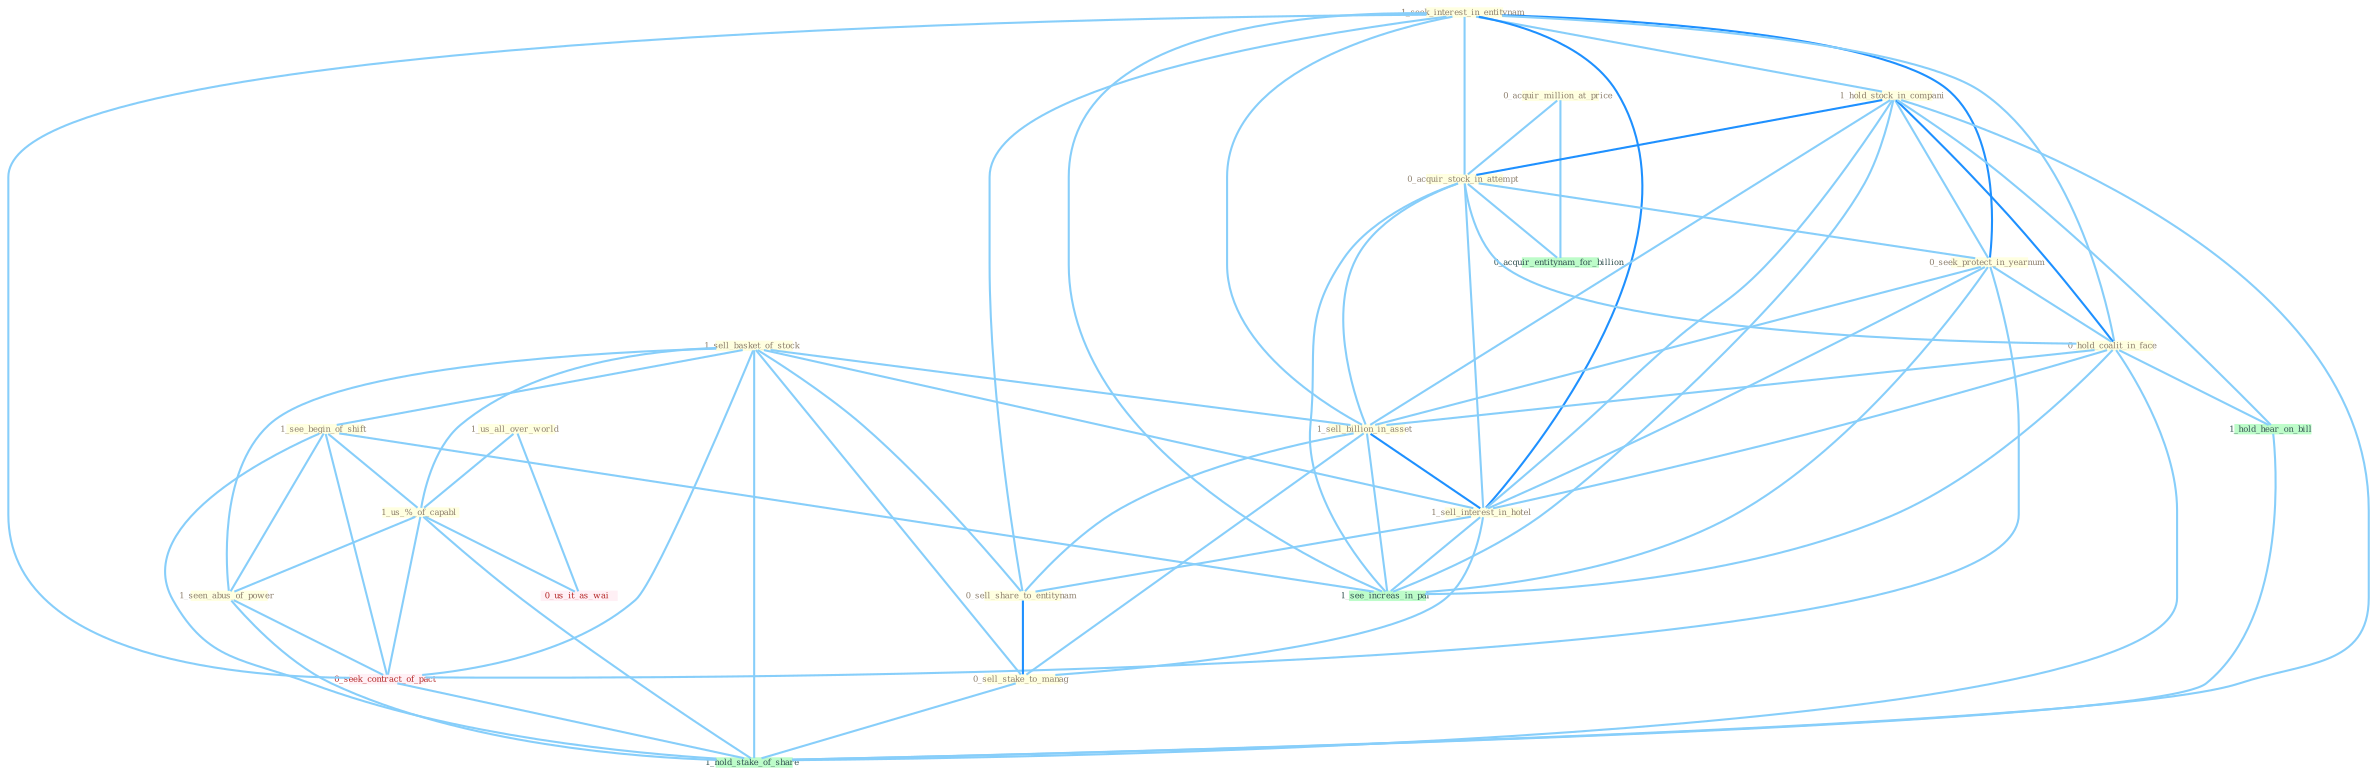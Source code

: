 Graph G{ 
    node
    [shape=polygon,style=filled,width=.5,height=.06,color="#BDFCC9",fixedsize=true,fontsize=4,
    fontcolor="#2f4f4f"];
    {node
    [color="#ffffe0", fontcolor="#8b7d6b"] "0_acquir_million_at_price " "1_sell_basket_of_stock " "1_seek_interest_in_entitynam " "1_hold_stock_in_compani " "0_acquir_stock_in_attempt " "0_seek_protect_in_yearnum " "0_hold_coalit_in_face " "1_see_begin_of_shift " "1_us_all_over_world " "1_sell_billion_in_asset " "1_us_%_of_capabl " "1_sell_interest_in_hotel " "0_sell_share_to_entitynam " "1_seen_abus_of_power " "0_sell_stake_to_manag "}
{node [color="#fff0f5", fontcolor="#b22222"] "0_seek_contract_of_pact " "0_us_it_as_wai "}
edge [color="#B0E2FF"];

	"0_acquir_million_at_price " -- "0_acquir_stock_in_attempt " [w="1", color="#87cefa" ];
	"0_acquir_million_at_price " -- "0_acquir_entitynam_for_billion " [w="1", color="#87cefa" ];
	"1_sell_basket_of_stock " -- "1_see_begin_of_shift " [w="1", color="#87cefa" ];
	"1_sell_basket_of_stock " -- "1_sell_billion_in_asset " [w="1", color="#87cefa" ];
	"1_sell_basket_of_stock " -- "1_us_%_of_capabl " [w="1", color="#87cefa" ];
	"1_sell_basket_of_stock " -- "1_sell_interest_in_hotel " [w="1", color="#87cefa" ];
	"1_sell_basket_of_stock " -- "0_sell_share_to_entitynam " [w="1", color="#87cefa" ];
	"1_sell_basket_of_stock " -- "1_seen_abus_of_power " [w="1", color="#87cefa" ];
	"1_sell_basket_of_stock " -- "0_sell_stake_to_manag " [w="1", color="#87cefa" ];
	"1_sell_basket_of_stock " -- "0_seek_contract_of_pact " [w="1", color="#87cefa" ];
	"1_sell_basket_of_stock " -- "1_hold_stake_of_share " [w="1", color="#87cefa" ];
	"1_seek_interest_in_entitynam " -- "1_hold_stock_in_compani " [w="1", color="#87cefa" ];
	"1_seek_interest_in_entitynam " -- "0_acquir_stock_in_attempt " [w="1", color="#87cefa" ];
	"1_seek_interest_in_entitynam " -- "0_seek_protect_in_yearnum " [w="2", color="#1e90ff" , len=0.8];
	"1_seek_interest_in_entitynam " -- "0_hold_coalit_in_face " [w="1", color="#87cefa" ];
	"1_seek_interest_in_entitynam " -- "1_sell_billion_in_asset " [w="1", color="#87cefa" ];
	"1_seek_interest_in_entitynam " -- "1_sell_interest_in_hotel " [w="2", color="#1e90ff" , len=0.8];
	"1_seek_interest_in_entitynam " -- "0_sell_share_to_entitynam " [w="1", color="#87cefa" ];
	"1_seek_interest_in_entitynam " -- "0_seek_contract_of_pact " [w="1", color="#87cefa" ];
	"1_seek_interest_in_entitynam " -- "1_see_increas_in_pai " [w="1", color="#87cefa" ];
	"1_hold_stock_in_compani " -- "0_acquir_stock_in_attempt " [w="2", color="#1e90ff" , len=0.8];
	"1_hold_stock_in_compani " -- "0_seek_protect_in_yearnum " [w="1", color="#87cefa" ];
	"1_hold_stock_in_compani " -- "0_hold_coalit_in_face " [w="2", color="#1e90ff" , len=0.8];
	"1_hold_stock_in_compani " -- "1_sell_billion_in_asset " [w="1", color="#87cefa" ];
	"1_hold_stock_in_compani " -- "1_sell_interest_in_hotel " [w="1", color="#87cefa" ];
	"1_hold_stock_in_compani " -- "1_see_increas_in_pai " [w="1", color="#87cefa" ];
	"1_hold_stock_in_compani " -- "1_hold_hear_on_bill " [w="1", color="#87cefa" ];
	"1_hold_stock_in_compani " -- "1_hold_stake_of_share " [w="1", color="#87cefa" ];
	"0_acquir_stock_in_attempt " -- "0_seek_protect_in_yearnum " [w="1", color="#87cefa" ];
	"0_acquir_stock_in_attempt " -- "0_hold_coalit_in_face " [w="1", color="#87cefa" ];
	"0_acquir_stock_in_attempt " -- "1_sell_billion_in_asset " [w="1", color="#87cefa" ];
	"0_acquir_stock_in_attempt " -- "1_sell_interest_in_hotel " [w="1", color="#87cefa" ];
	"0_acquir_stock_in_attempt " -- "0_acquir_entitynam_for_billion " [w="1", color="#87cefa" ];
	"0_acquir_stock_in_attempt " -- "1_see_increas_in_pai " [w="1", color="#87cefa" ];
	"0_seek_protect_in_yearnum " -- "0_hold_coalit_in_face " [w="1", color="#87cefa" ];
	"0_seek_protect_in_yearnum " -- "1_sell_billion_in_asset " [w="1", color="#87cefa" ];
	"0_seek_protect_in_yearnum " -- "1_sell_interest_in_hotel " [w="1", color="#87cefa" ];
	"0_seek_protect_in_yearnum " -- "0_seek_contract_of_pact " [w="1", color="#87cefa" ];
	"0_seek_protect_in_yearnum " -- "1_see_increas_in_pai " [w="1", color="#87cefa" ];
	"0_hold_coalit_in_face " -- "1_sell_billion_in_asset " [w="1", color="#87cefa" ];
	"0_hold_coalit_in_face " -- "1_sell_interest_in_hotel " [w="1", color="#87cefa" ];
	"0_hold_coalit_in_face " -- "1_see_increas_in_pai " [w="1", color="#87cefa" ];
	"0_hold_coalit_in_face " -- "1_hold_hear_on_bill " [w="1", color="#87cefa" ];
	"0_hold_coalit_in_face " -- "1_hold_stake_of_share " [w="1", color="#87cefa" ];
	"1_see_begin_of_shift " -- "1_us_%_of_capabl " [w="1", color="#87cefa" ];
	"1_see_begin_of_shift " -- "1_seen_abus_of_power " [w="1", color="#87cefa" ];
	"1_see_begin_of_shift " -- "0_seek_contract_of_pact " [w="1", color="#87cefa" ];
	"1_see_begin_of_shift " -- "1_see_increas_in_pai " [w="1", color="#87cefa" ];
	"1_see_begin_of_shift " -- "1_hold_stake_of_share " [w="1", color="#87cefa" ];
	"1_us_all_over_world " -- "1_us_%_of_capabl " [w="1", color="#87cefa" ];
	"1_us_all_over_world " -- "0_us_it_as_wai " [w="1", color="#87cefa" ];
	"1_sell_billion_in_asset " -- "1_sell_interest_in_hotel " [w="2", color="#1e90ff" , len=0.8];
	"1_sell_billion_in_asset " -- "0_sell_share_to_entitynam " [w="1", color="#87cefa" ];
	"1_sell_billion_in_asset " -- "0_sell_stake_to_manag " [w="1", color="#87cefa" ];
	"1_sell_billion_in_asset " -- "1_see_increas_in_pai " [w="1", color="#87cefa" ];
	"1_us_%_of_capabl " -- "1_seen_abus_of_power " [w="1", color="#87cefa" ];
	"1_us_%_of_capabl " -- "0_seek_contract_of_pact " [w="1", color="#87cefa" ];
	"1_us_%_of_capabl " -- "0_us_it_as_wai " [w="1", color="#87cefa" ];
	"1_us_%_of_capabl " -- "1_hold_stake_of_share " [w="1", color="#87cefa" ];
	"1_sell_interest_in_hotel " -- "0_sell_share_to_entitynam " [w="1", color="#87cefa" ];
	"1_sell_interest_in_hotel " -- "0_sell_stake_to_manag " [w="1", color="#87cefa" ];
	"1_sell_interest_in_hotel " -- "1_see_increas_in_pai " [w="1", color="#87cefa" ];
	"0_sell_share_to_entitynam " -- "0_sell_stake_to_manag " [w="2", color="#1e90ff" , len=0.8];
	"1_seen_abus_of_power " -- "0_seek_contract_of_pact " [w="1", color="#87cefa" ];
	"1_seen_abus_of_power " -- "1_hold_stake_of_share " [w="1", color="#87cefa" ];
	"0_sell_stake_to_manag " -- "1_hold_stake_of_share " [w="1", color="#87cefa" ];
	"0_seek_contract_of_pact " -- "1_hold_stake_of_share " [w="1", color="#87cefa" ];
	"1_hold_hear_on_bill " -- "1_hold_stake_of_share " [w="1", color="#87cefa" ];
}